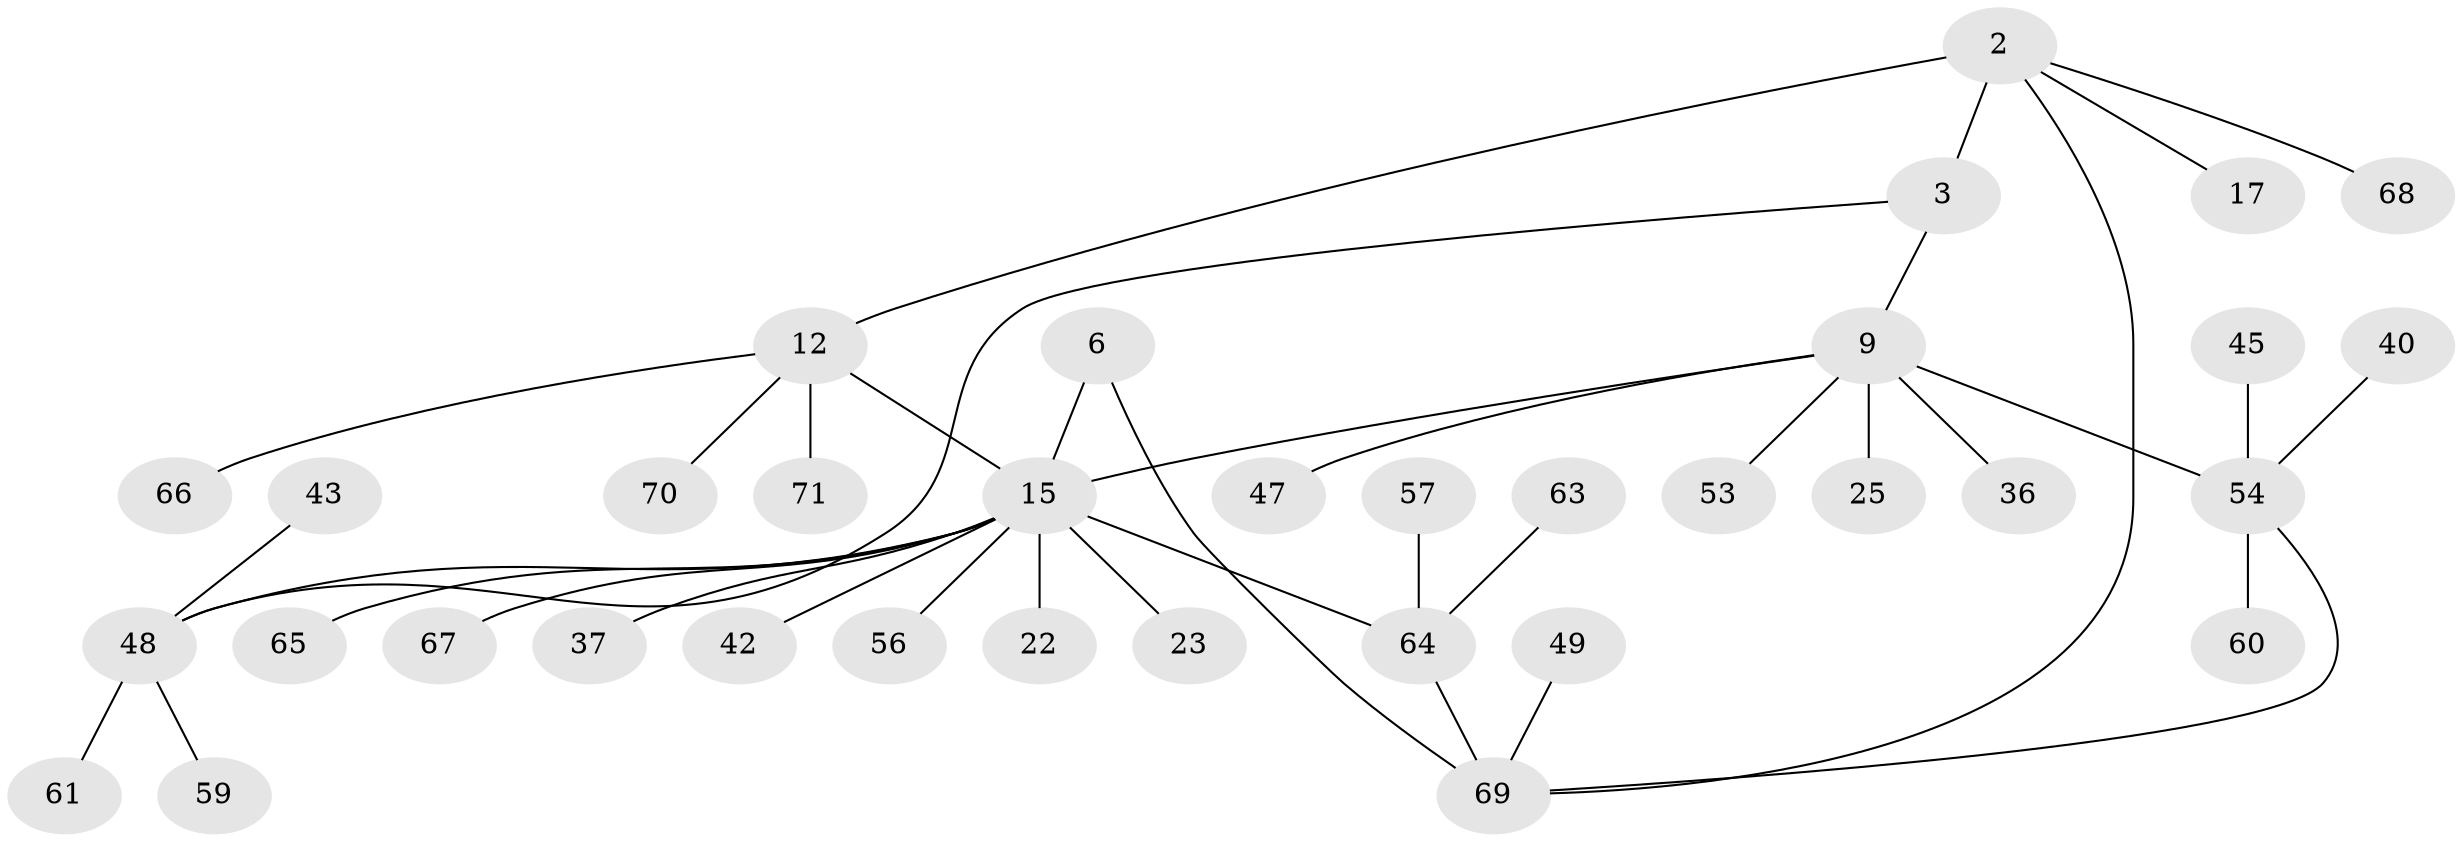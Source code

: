 // original degree distribution, {4: 0.07042253521126761, 3: 0.08450704225352113, 11: 0.014084507042253521, 7: 0.028169014084507043, 6: 0.056338028169014086, 5: 0.014084507042253521, 10: 0.014084507042253521, 1: 0.5352112676056338, 2: 0.18309859154929578}
// Generated by graph-tools (version 1.1) at 2025/55/03/09/25 04:55:52]
// undirected, 35 vertices, 39 edges
graph export_dot {
graph [start="1"]
  node [color=gray90,style=filled];
  2 [super="+1"];
  3;
  6 [super="+4"];
  9 [super="+8"];
  12;
  15 [super="+13+11"];
  17;
  22;
  23;
  25;
  36;
  37 [super="+33"];
  40;
  42;
  43;
  45 [super="+26"];
  47;
  48 [super="+35+41"];
  49;
  53;
  54 [super="+51+7"];
  56;
  57;
  59 [super="+50"];
  60 [super="+55"];
  61;
  63;
  64 [super="+16+58"];
  65;
  66 [super="+32"];
  67 [super="+21"];
  68 [super="+38+39"];
  69 [super="+27+28+52+5+24+29+31+46"];
  70 [super="+62"];
  71;
  2 -- 3 [weight=2];
  2 -- 12;
  2 -- 17;
  2 -- 68;
  2 -- 69;
  3 -- 9;
  3 -- 48;
  6 -- 15 [weight=2];
  6 -- 69 [weight=2];
  9 -- 36;
  9 -- 53;
  9 -- 25;
  9 -- 47;
  9 -- 15 [weight=2];
  9 -- 54 [weight=2];
  12 -- 71;
  12 -- 15 [weight=2];
  12 -- 66;
  12 -- 70;
  15 -- 22;
  15 -- 65;
  15 -- 42;
  15 -- 23;
  15 -- 56;
  15 -- 64 [weight=2];
  15 -- 67;
  15 -- 37;
  15 -- 48 [weight=2];
  40 -- 54;
  43 -- 48;
  45 -- 54;
  48 -- 61;
  48 -- 59;
  49 -- 69;
  54 -- 69;
  54 -- 60;
  57 -- 64;
  63 -- 64;
  64 -- 69;
}
